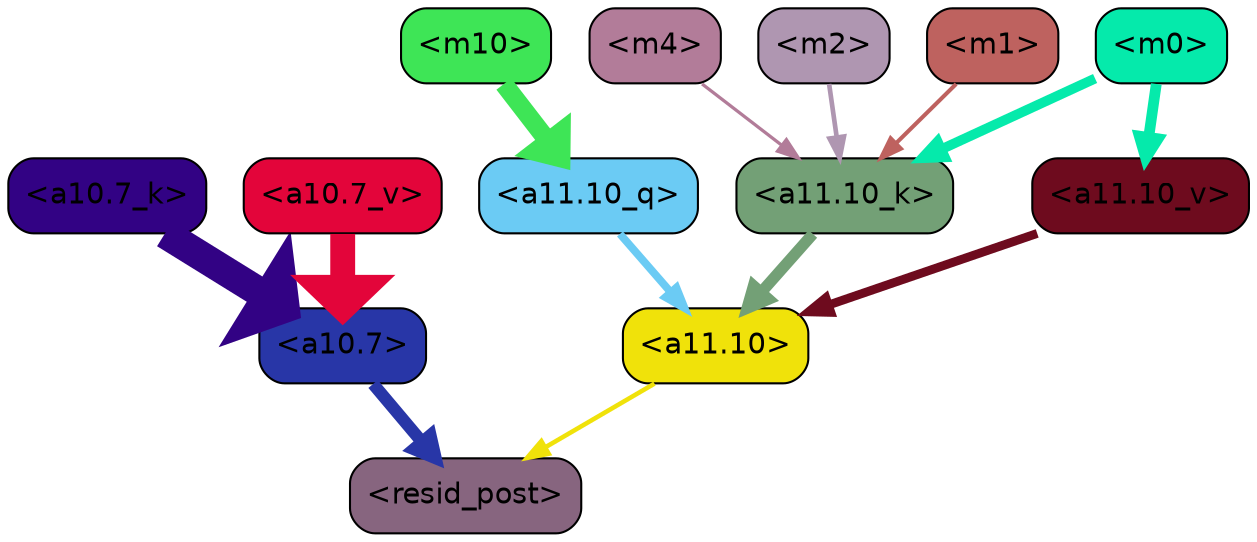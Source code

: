 strict digraph "" {
	graph [bgcolor=transparent,
		layout=dot,
		overlap=false,
		splines=true
	];
	"<a11.10>"	[color=black,
		fillcolor="#f0e20a",
		fontname=Helvetica,
		shape=box,
		style="filled, rounded"];
	"<resid_post>"	[color=black,
		fillcolor="#87657f",
		fontname=Helvetica,
		shape=box,
		style="filled, rounded"];
	"<a11.10>" -> "<resid_post>"	[color="#f0e20a",
		penwidth=2.1870908737182617];
	"<a10.7>"	[color=black,
		fillcolor="#2836a7",
		fontname=Helvetica,
		shape=box,
		style="filled, rounded"];
	"<a10.7>" -> "<resid_post>"	[color="#2836a7",
		penwidth=5.91640043258667];
	"<a11.10_q>"	[color=black,
		fillcolor="#6bcbf4",
		fontname=Helvetica,
		shape=box,
		style="filled, rounded"];
	"<a11.10_q>" -> "<a11.10>"	[color="#6bcbf4",
		penwidth=3.7345781326293945];
	"<a11.10_k>"	[color=black,
		fillcolor="#73a076",
		fontname=Helvetica,
		shape=box,
		style="filled, rounded"];
	"<a11.10_k>" -> "<a11.10>"	[color="#73a076",
		penwidth=5.476471900939941];
	"<a11.10_v>"	[color=black,
		fillcolor="#6e0b1e",
		fontname=Helvetica,
		shape=box,
		style="filled, rounded"];
	"<a11.10_v>" -> "<a11.10>"	[color="#6e0b1e",
		penwidth=4.234584808349609];
	"<m10>"	[color=black,
		fillcolor="#3ee556",
		fontname=Helvetica,
		shape=box,
		style="filled, rounded"];
	"<m10>" -> "<a11.10_q>"	[color="#3ee556",
		penwidth=9.006220817565918];
	"<m4>"	[color=black,
		fillcolor="#b27c99",
		fontname=Helvetica,
		shape=box,
		style="filled, rounded"];
	"<m4>" -> "<a11.10_k>"	[color="#b27c99",
		penwidth=1.5611934661865234];
	"<m2>"	[color=black,
		fillcolor="#af96b1",
		fontname=Helvetica,
		shape=box,
		style="filled, rounded"];
	"<m2>" -> "<a11.10_k>"	[color="#af96b1",
		penwidth=2.233745574951172];
	"<m1>"	[color=black,
		fillcolor="#be625f",
		fontname=Helvetica,
		shape=box,
		style="filled, rounded"];
	"<m1>" -> "<a11.10_k>"	[color="#be625f",
		penwidth=1.9532585144042969];
	"<m0>"	[color=black,
		fillcolor="#05eaab",
		fontname=Helvetica,
		shape=box,
		style="filled, rounded"];
	"<m0>" -> "<a11.10_k>"	[color="#05eaab",
		penwidth=4.74156379699707];
	"<m0>" -> "<a11.10_v>"	[color="#05eaab",
		penwidth=5.179497718811035];
	"<a10.7_k>"	[color=black,
		fillcolor="#320284",
		fontname=Helvetica,
		shape=box,
		style="filled, rounded"];
	"<a10.7_k>" -> "<a10.7>"	[color="#320284",
		penwidth=14.267318844795227];
	"<a10.7_v>"	[color=black,
		fillcolor="#e3053a",
		fontname=Helvetica,
		shape=box,
		style="filled, rounded"];
	"<a10.7_v>" -> "<a10.7>"	[color="#e3053a",
		penwidth=11.931080102920532];
}
